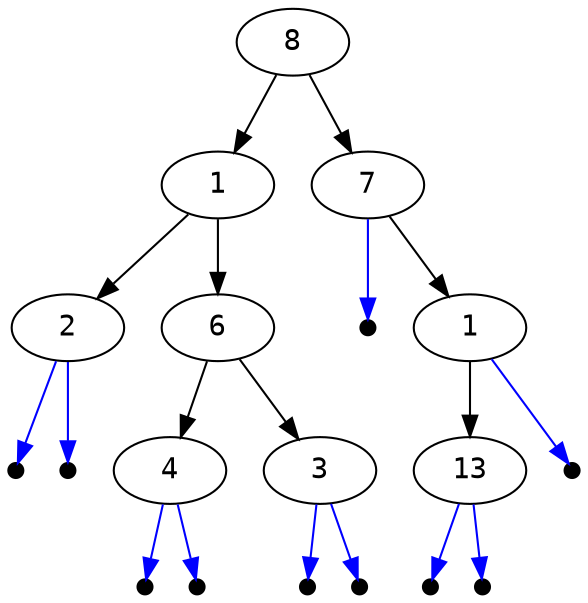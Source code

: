 strict digraph {
node [fontsize=14, height=.1 fontname=Courier];
edge [fontsize=14];
  80[label=8];
  80 -> 11;
  11[label=1];
  11 -> 22;
  22[label=2];
  null0[shape=point];
  22 -> null0[color = blue];
  null1[shape=point];
  22 -> null1[color = blue];
  11 -> 62;
62[label=6];
  62 -> 43;
  43[label=4];
  null2[shape=point];
  43 -> null2[color = blue];
  null3[shape=point];
  43 -> null3[color = blue];
  62 -> 33;
33[label=3];
  null4[shape=point];
  33 -> null4[color = blue];
  null5[shape=point];
  33 -> null5[color = blue];
  80 -> 71;
71[label=7];
  null6[shape=point];
  71 -> null6[color = blue];
  71 -> 12;
12[label=1];
  12 -> 133;
  133[label=13];
  null7[shape=point];
  133 -> null7[color = blue];
  null8[shape=point];
  133 -> null8[color = blue];
  null9[shape=point];
  12 -> null9[color = blue];
}